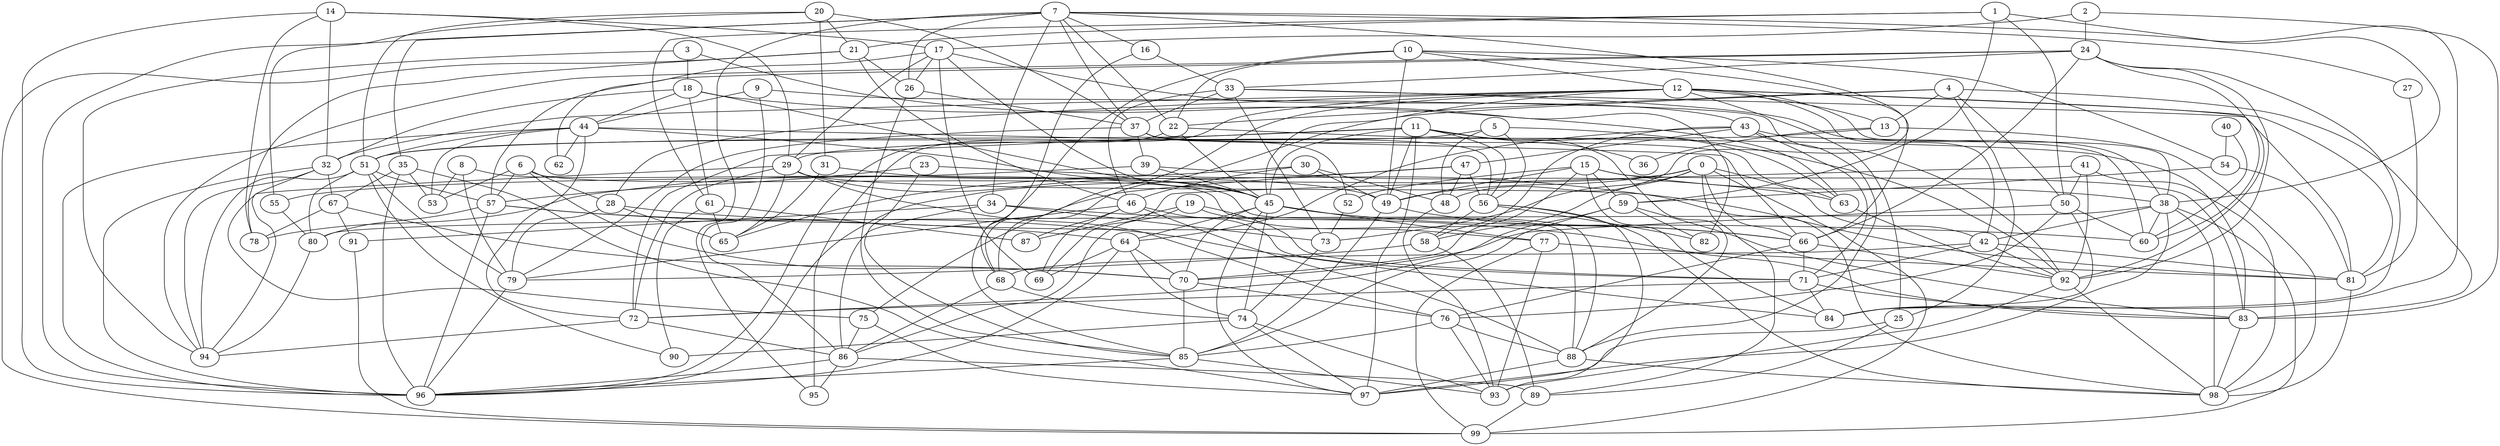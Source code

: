 graph g {0;1;2;3;4;5;6;7;8;9;10;11;12;13;14;15;16;17;18;19;20;21;22;23;24;25;26;27;28;29;30;31;32;33;34;35;36;37;38;39;40;41;42;43;44;45;46;47;48;49;50;51;52;53;54;55;56;57;58;59;60;61;62;63;64;65;66;67;68;69;70;71;72;73;74;75;76;77;78;79;80;81;82;83;84;85;86;87;88;89;90;91;92;93;94;95;96;97;98;99;0 -- 42;0 -- 49;0 -- 58;0 -- 66;0 -- 73;0 -- 89;0 -- 96;0 -- 99;1 -- 21;1 -- 38;1 -- 50;1 -- 59;1 -- 61;2 -- 17;2 -- 24;2 -- 83;3 -- 18;3 -- 82;3 -- 94;4 -- 13;4 -- 22;4 -- 25;4 -- 50;4 -- 68;4 -- 83;5 -- 48;5 -- 51;5 -- 56;5 -- 92;6 -- 28;6 -- 53;6 -- 57;6 -- 70;6 -- 88;7 -- 16;7 -- 22;7 -- 26;7 -- 27;7 -- 34;7 -- 35;7 -- 37;7 -- 48;7 -- 84;7 -- 95;7 -- 96;8 -- 53;8 -- 79;8 -- 88;9 -- 44;9 -- 86;9 -- 92;10 -- 12;10 -- 22;10 -- 49;10 -- 54;10 -- 66;10 -- 85;11 -- 36;11 -- 45;11 -- 49;11 -- 51;11 -- 56;11 -- 63;11 -- 72;11 -- 88;11 -- 97;12 -- 13;12 -- 25;12 -- 28;12 -- 32;12 -- 38;12 -- 42;12 -- 45;12 -- 68;12 -- 81;12 -- 92;12 -- 95;13 -- 29;13 -- 36;13 -- 98;14 -- 17;14 -- 29;14 -- 32;14 -- 78;14 -- 96;15 -- 38;15 -- 49;15 -- 52;15 -- 59;15 -- 70;15 -- 83;15 -- 84;16 -- 33;16 -- 68;17 -- 26;17 -- 29;17 -- 43;17 -- 45;17 -- 62;17 -- 69;18 -- 32;18 -- 44;18 -- 45;18 -- 61;18 -- 63;19 -- 71;19 -- 77;19 -- 86;19 -- 87;20 -- 21;20 -- 31;20 -- 37;20 -- 51;20 -- 55;21 -- 26;21 -- 46;21 -- 78;21 -- 99;22 -- 45;22 -- 83;22 -- 96;23 -- 57;23 -- 85;23 -- 98;24 -- 33;24 -- 57;24 -- 60;24 -- 66;24 -- 84;24 -- 92;24 -- 94;25 -- 89;25 -- 97;26 -- 37;26 -- 85;27 -- 81;28 -- 60;28 -- 65;28 -- 79;29 -- 45;29 -- 65;29 -- 72;29 -- 76;29 -- 81;29 -- 94;30 -- 46;30 -- 48;30 -- 49;30 -- 78;31 -- 49;31 -- 65;32 -- 67;32 -- 75;32 -- 94;32 -- 96;33 -- 37;33 -- 38;33 -- 46;33 -- 73;33 -- 81;34 -- 73;34 -- 83;34 -- 86;34 -- 91;35 -- 53;35 -- 67;35 -- 96;35 -- 97;37 -- 39;37 -- 52;37 -- 56;37 -- 63;37 -- 79;38 -- 42;38 -- 60;38 -- 80;38 -- 97;38 -- 98;38 -- 99;39 -- 45;39 -- 55;39 -- 63;40 -- 54;40 -- 60;41 -- 50;41 -- 69;41 -- 92;41 -- 98;42 -- 68;42 -- 71;42 -- 81;42 -- 92;43 -- 47;43 -- 58;43 -- 60;43 -- 64;43 -- 71;43 -- 88;44 -- 45;44 -- 51;44 -- 53;44 -- 62;44 -- 66;44 -- 72;44 -- 96;45 -- 64;45 -- 66;45 -- 70;45 -- 74;45 -- 77;45 -- 97;46 -- 69;46 -- 71;46 -- 79;46 -- 87;46 -- 88;47 -- 48;47 -- 56;47 -- 65;47 -- 75;48 -- 93;49 -- 66;49 -- 85;50 -- 60;50 -- 70;50 -- 76;50 -- 84;51 -- 57;51 -- 79;51 -- 80;51 -- 90;51 -- 94;52 -- 73;54 -- 59;54 -- 81;55 -- 80;56 -- 58;56 -- 82;56 -- 93;56 -- 98;57 -- 64;57 -- 80;57 -- 84;57 -- 96;58 -- 79;58 -- 89;59 -- 72;59 -- 82;59 -- 83;59 -- 85;61 -- 65;61 -- 87;61 -- 90;63 -- 92;64 -- 69;64 -- 70;64 -- 74;64 -- 96;66 -- 71;66 -- 76;66 -- 92;67 -- 70;67 -- 78;67 -- 91;68 -- 74;68 -- 86;70 -- 76;70 -- 85;71 -- 72;71 -- 83;71 -- 84;72 -- 86;72 -- 94;73 -- 74;74 -- 90;74 -- 93;74 -- 97;75 -- 86;75 -- 97;76 -- 85;76 -- 88;76 -- 93;77 -- 81;77 -- 93;77 -- 99;79 -- 96;80 -- 94;81 -- 98;83 -- 98;85 -- 93;85 -- 96;86 -- 89;86 -- 95;86 -- 96;88 -- 97;88 -- 98;89 -- 99;91 -- 99;92 -- 93;92 -- 98;}